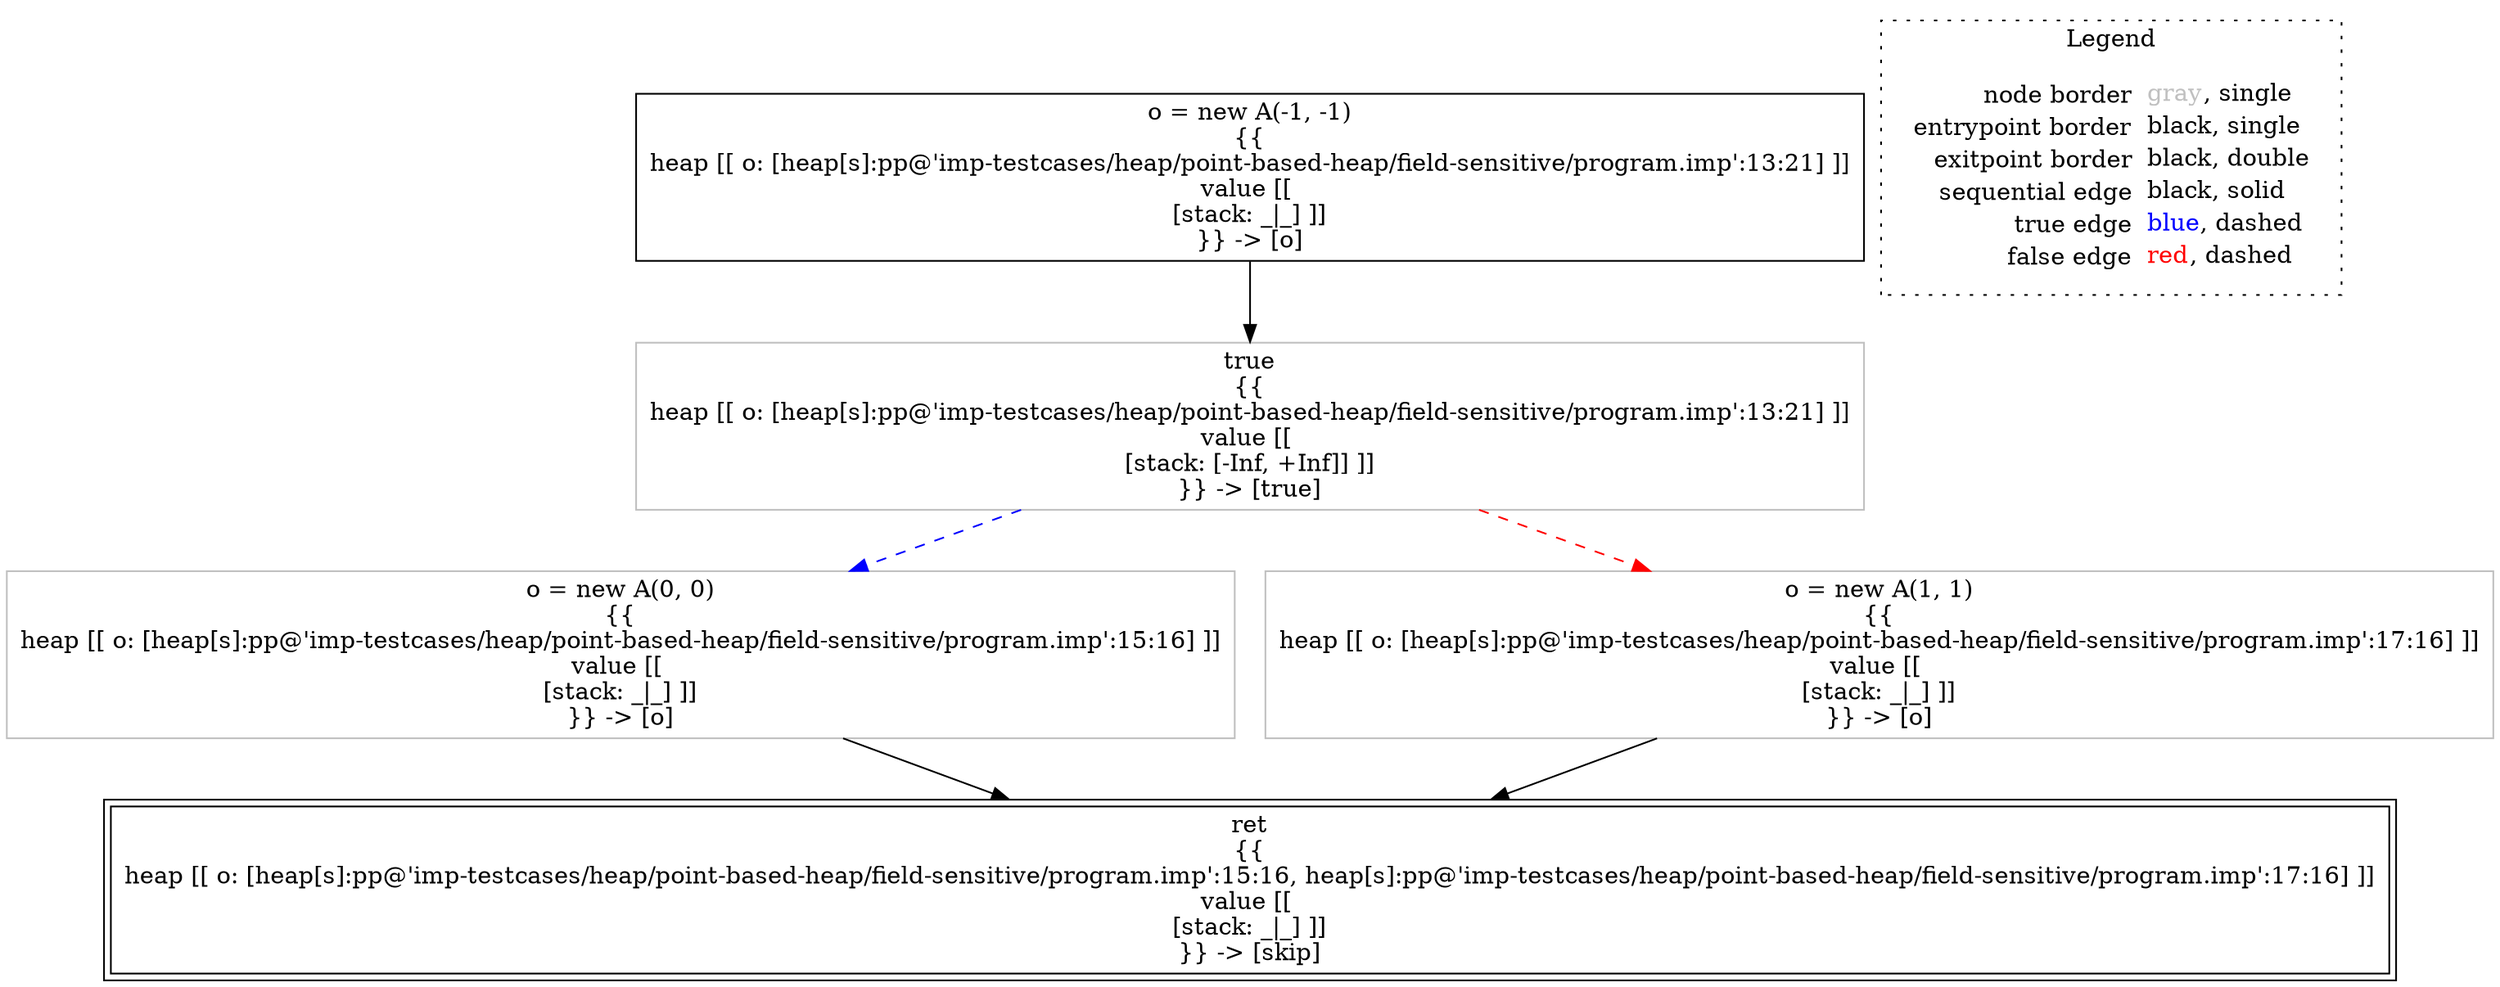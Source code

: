 digraph {
	"node0" [shape="rect",color="black",label=<o = new A(-1, -1)<BR/>{{<BR/>heap [[ o: [heap[s]:pp@'imp-testcases/heap/point-based-heap/field-sensitive/program.imp':13:21] ]]<BR/>value [[ <BR/>[stack: _|_] ]]<BR/>}} -&gt; [o]>];
	"node1" [shape="rect",color="gray",label=<o = new A(0, 0)<BR/>{{<BR/>heap [[ o: [heap[s]:pp@'imp-testcases/heap/point-based-heap/field-sensitive/program.imp':15:16] ]]<BR/>value [[ <BR/>[stack: _|_] ]]<BR/>}} -&gt; [o]>];
	"node2" [shape="rect",color="gray",label=<o = new A(1, 1)<BR/>{{<BR/>heap [[ o: [heap[s]:pp@'imp-testcases/heap/point-based-heap/field-sensitive/program.imp':17:16] ]]<BR/>value [[ <BR/>[stack: _|_] ]]<BR/>}} -&gt; [o]>];
	"node3" [shape="rect",color="gray",label=<true<BR/>{{<BR/>heap [[ o: [heap[s]:pp@'imp-testcases/heap/point-based-heap/field-sensitive/program.imp':13:21] ]]<BR/>value [[ <BR/>[stack: [-Inf, +Inf]] ]]<BR/>}} -&gt; [true]>];
	"node4" [shape="rect",color="black",peripheries="2",label=<ret<BR/>{{<BR/>heap [[ o: [heap[s]:pp@'imp-testcases/heap/point-based-heap/field-sensitive/program.imp':15:16, heap[s]:pp@'imp-testcases/heap/point-based-heap/field-sensitive/program.imp':17:16] ]]<BR/>value [[ <BR/>[stack: _|_] ]]<BR/>}} -&gt; [skip]>];
	"node1" -> "node4" [color="black"];
	"node2" -> "node4" [color="black"];
	"node3" -> "node1" [color="blue",style="dashed"];
	"node3" -> "node2" [color="red",style="dashed"];
	"node0" -> "node3" [color="black"];
subgraph cluster_legend {
	label="Legend";
	style=dotted;
	node [shape=plaintext];
	"legend" [label=<<table border="0" cellpadding="2" cellspacing="0" cellborder="0"><tr><td align="right">node border&nbsp;</td><td align="left"><font color="gray">gray</font>, single</td></tr><tr><td align="right">entrypoint border&nbsp;</td><td align="left"><font color="black">black</font>, single</td></tr><tr><td align="right">exitpoint border&nbsp;</td><td align="left"><font color="black">black</font>, double</td></tr><tr><td align="right">sequential edge&nbsp;</td><td align="left"><font color="black">black</font>, solid</td></tr><tr><td align="right">true edge&nbsp;</td><td align="left"><font color="blue">blue</font>, dashed</td></tr><tr><td align="right">false edge&nbsp;</td><td align="left"><font color="red">red</font>, dashed</td></tr></table>>];
}

}
